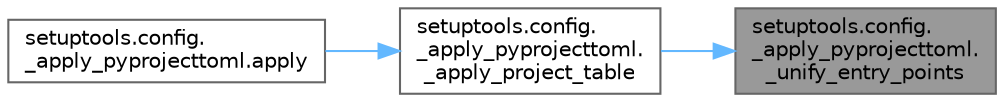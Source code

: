 digraph "setuptools.config._apply_pyprojecttoml._unify_entry_points"
{
 // LATEX_PDF_SIZE
  bgcolor="transparent";
  edge [fontname=Helvetica,fontsize=10,labelfontname=Helvetica,labelfontsize=10];
  node [fontname=Helvetica,fontsize=10,shape=box,height=0.2,width=0.4];
  rankdir="RL";
  Node1 [id="Node000001",label="setuptools.config.\l_apply_pyprojecttoml.\l_unify_entry_points",height=0.2,width=0.4,color="gray40", fillcolor="grey60", style="filled", fontcolor="black",tooltip=" "];
  Node1 -> Node2 [id="edge1_Node000001_Node000002",dir="back",color="steelblue1",style="solid",tooltip=" "];
  Node2 [id="Node000002",label="setuptools.config.\l_apply_pyprojecttoml.\l_apply_project_table",height=0.2,width=0.4,color="grey40", fillcolor="white", style="filled",URL="$namespacesetuptools_1_1config_1_1__apply__pyprojecttoml.html#a14254cb2a1c3c85a6e949d666f470c7f",tooltip=" "];
  Node2 -> Node3 [id="edge2_Node000002_Node000003",dir="back",color="steelblue1",style="solid",tooltip=" "];
  Node3 [id="Node000003",label="setuptools.config.\l_apply_pyprojecttoml.apply",height=0.2,width=0.4,color="grey40", fillcolor="white", style="filled",URL="$namespacesetuptools_1_1config_1_1__apply__pyprojecttoml.html#a5c8e45f88a0f6f91f4c4d7f40f112065",tooltip=" "];
}
